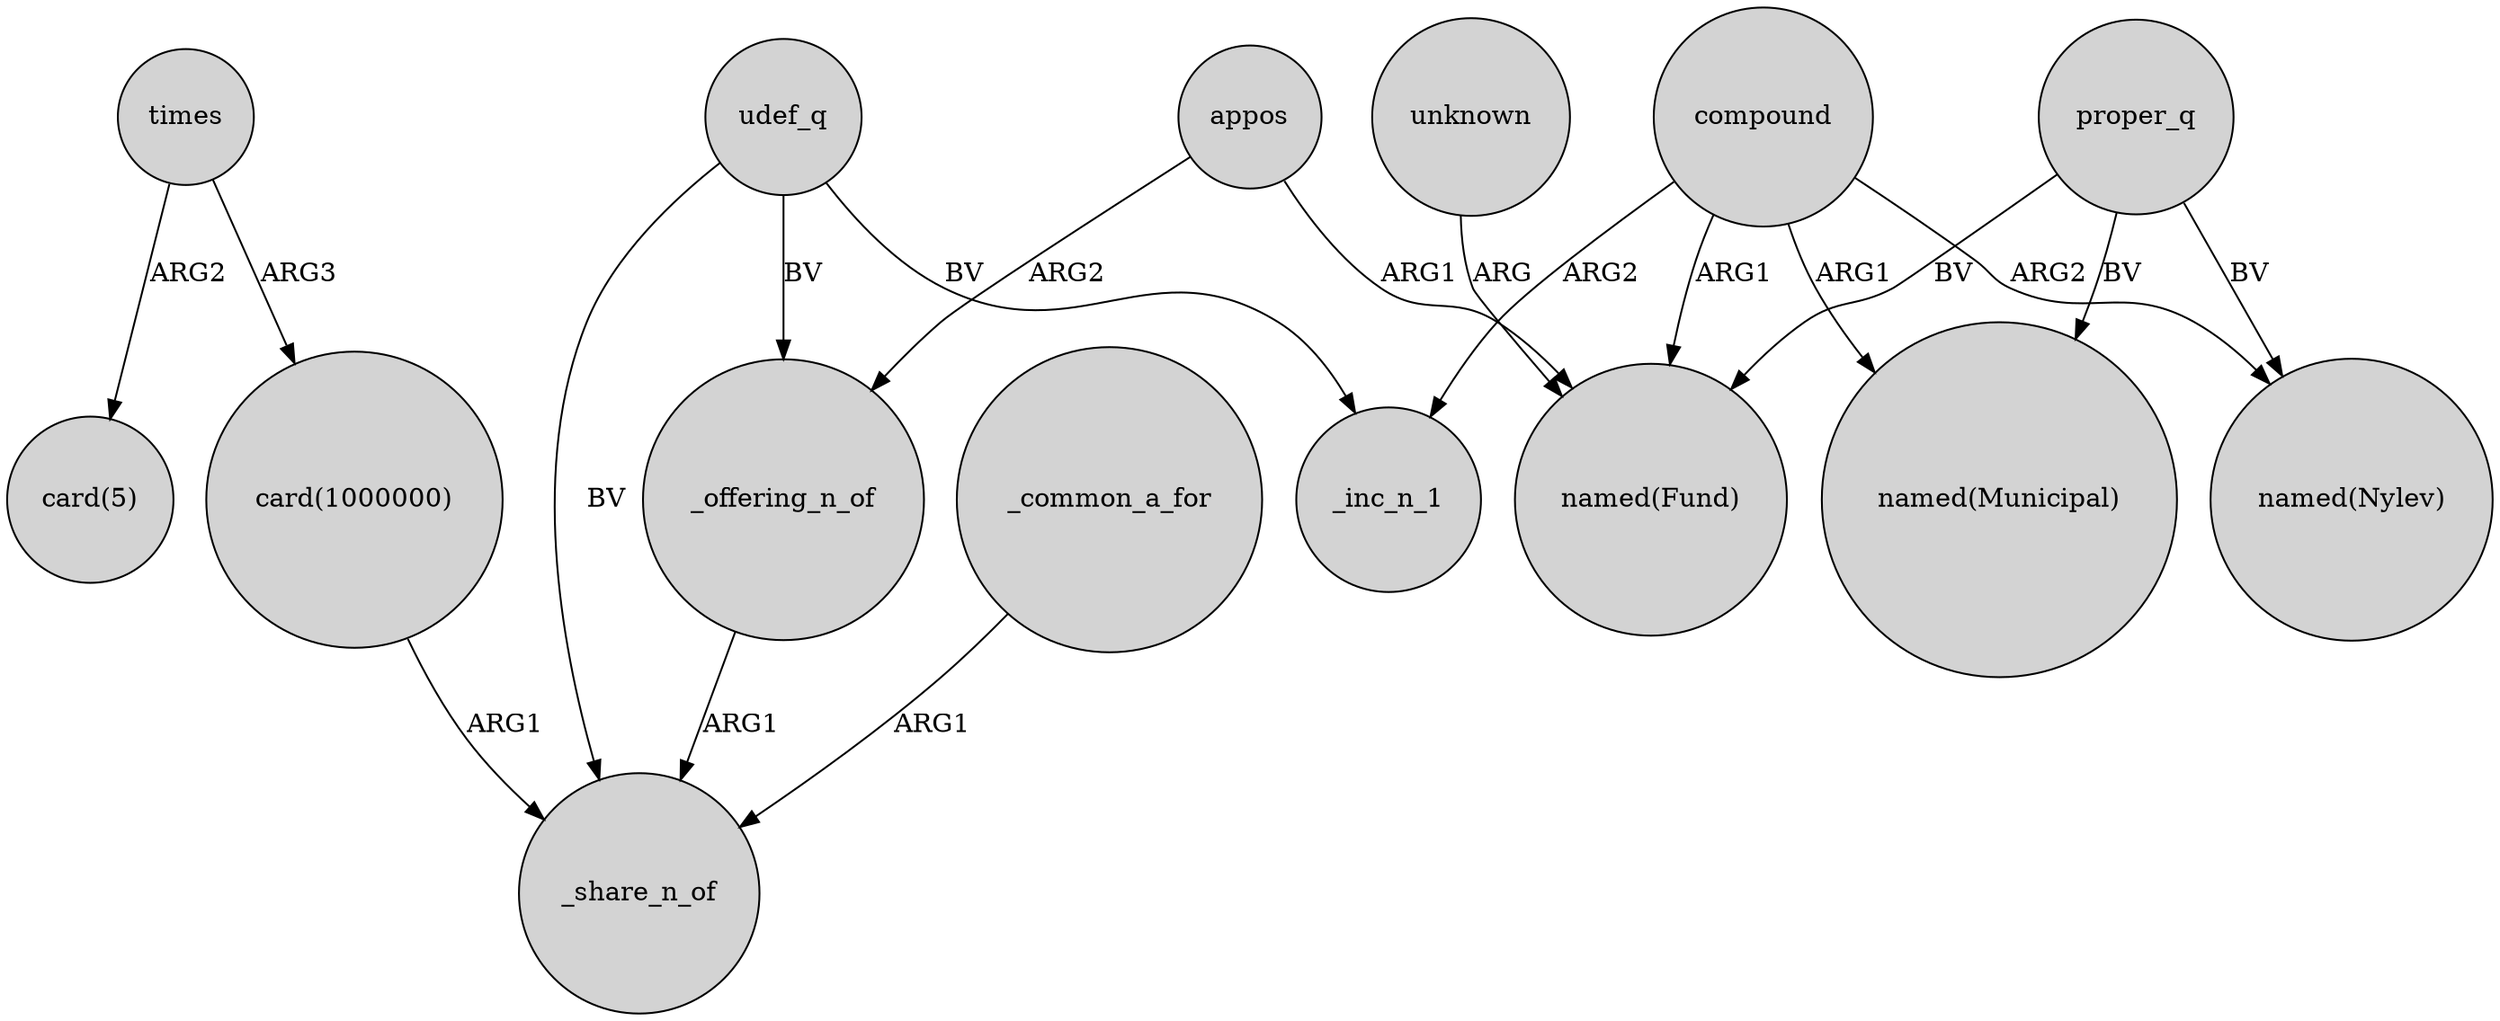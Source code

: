 digraph {
	node [shape=circle style=filled]
	times -> "card(5)" [label=ARG2]
	unknown -> "named(Fund)" [label=ARG]
	proper_q -> "named(Fund)" [label=BV]
	proper_q -> "named(Nylev)" [label=BV]
	udef_q -> _offering_n_of [label=BV]
	proper_q -> "named(Municipal)" [label=BV]
	udef_q -> _inc_n_1 [label=BV]
	times -> "card(1000000)" [label=ARG3]
	udef_q -> _share_n_of [label=BV]
	appos -> _offering_n_of [label=ARG2]
	compound -> _inc_n_1 [label=ARG2]
	_common_a_for -> _share_n_of [label=ARG1]
	_offering_n_of -> _share_n_of [label=ARG1]
	appos -> "named(Fund)" [label=ARG1]
	compound -> "named(Nylev)" [label=ARG2]
	"card(1000000)" -> _share_n_of [label=ARG1]
	compound -> "named(Fund)" [label=ARG1]
	compound -> "named(Municipal)" [label=ARG1]
}
